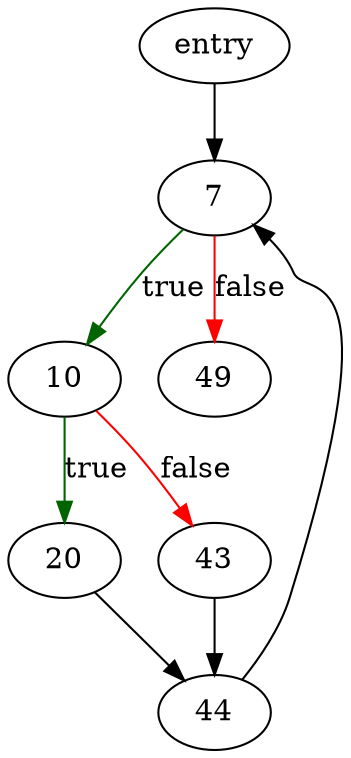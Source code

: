 digraph "populateCellCache" {
	// Node definitions.
	3 [label=entry];
	7;
	10;
	20;
	43;
	44;
	49;

	// Edge definitions.
	3 -> 7;
	7 -> 10 [
		color=darkgreen
		label=true
	];
	7 -> 49 [
		color=red
		label=false
	];
	10 -> 20 [
		color=darkgreen
		label=true
	];
	10 -> 43 [
		color=red
		label=false
	];
	20 -> 44;
	43 -> 44;
	44 -> 7;
}